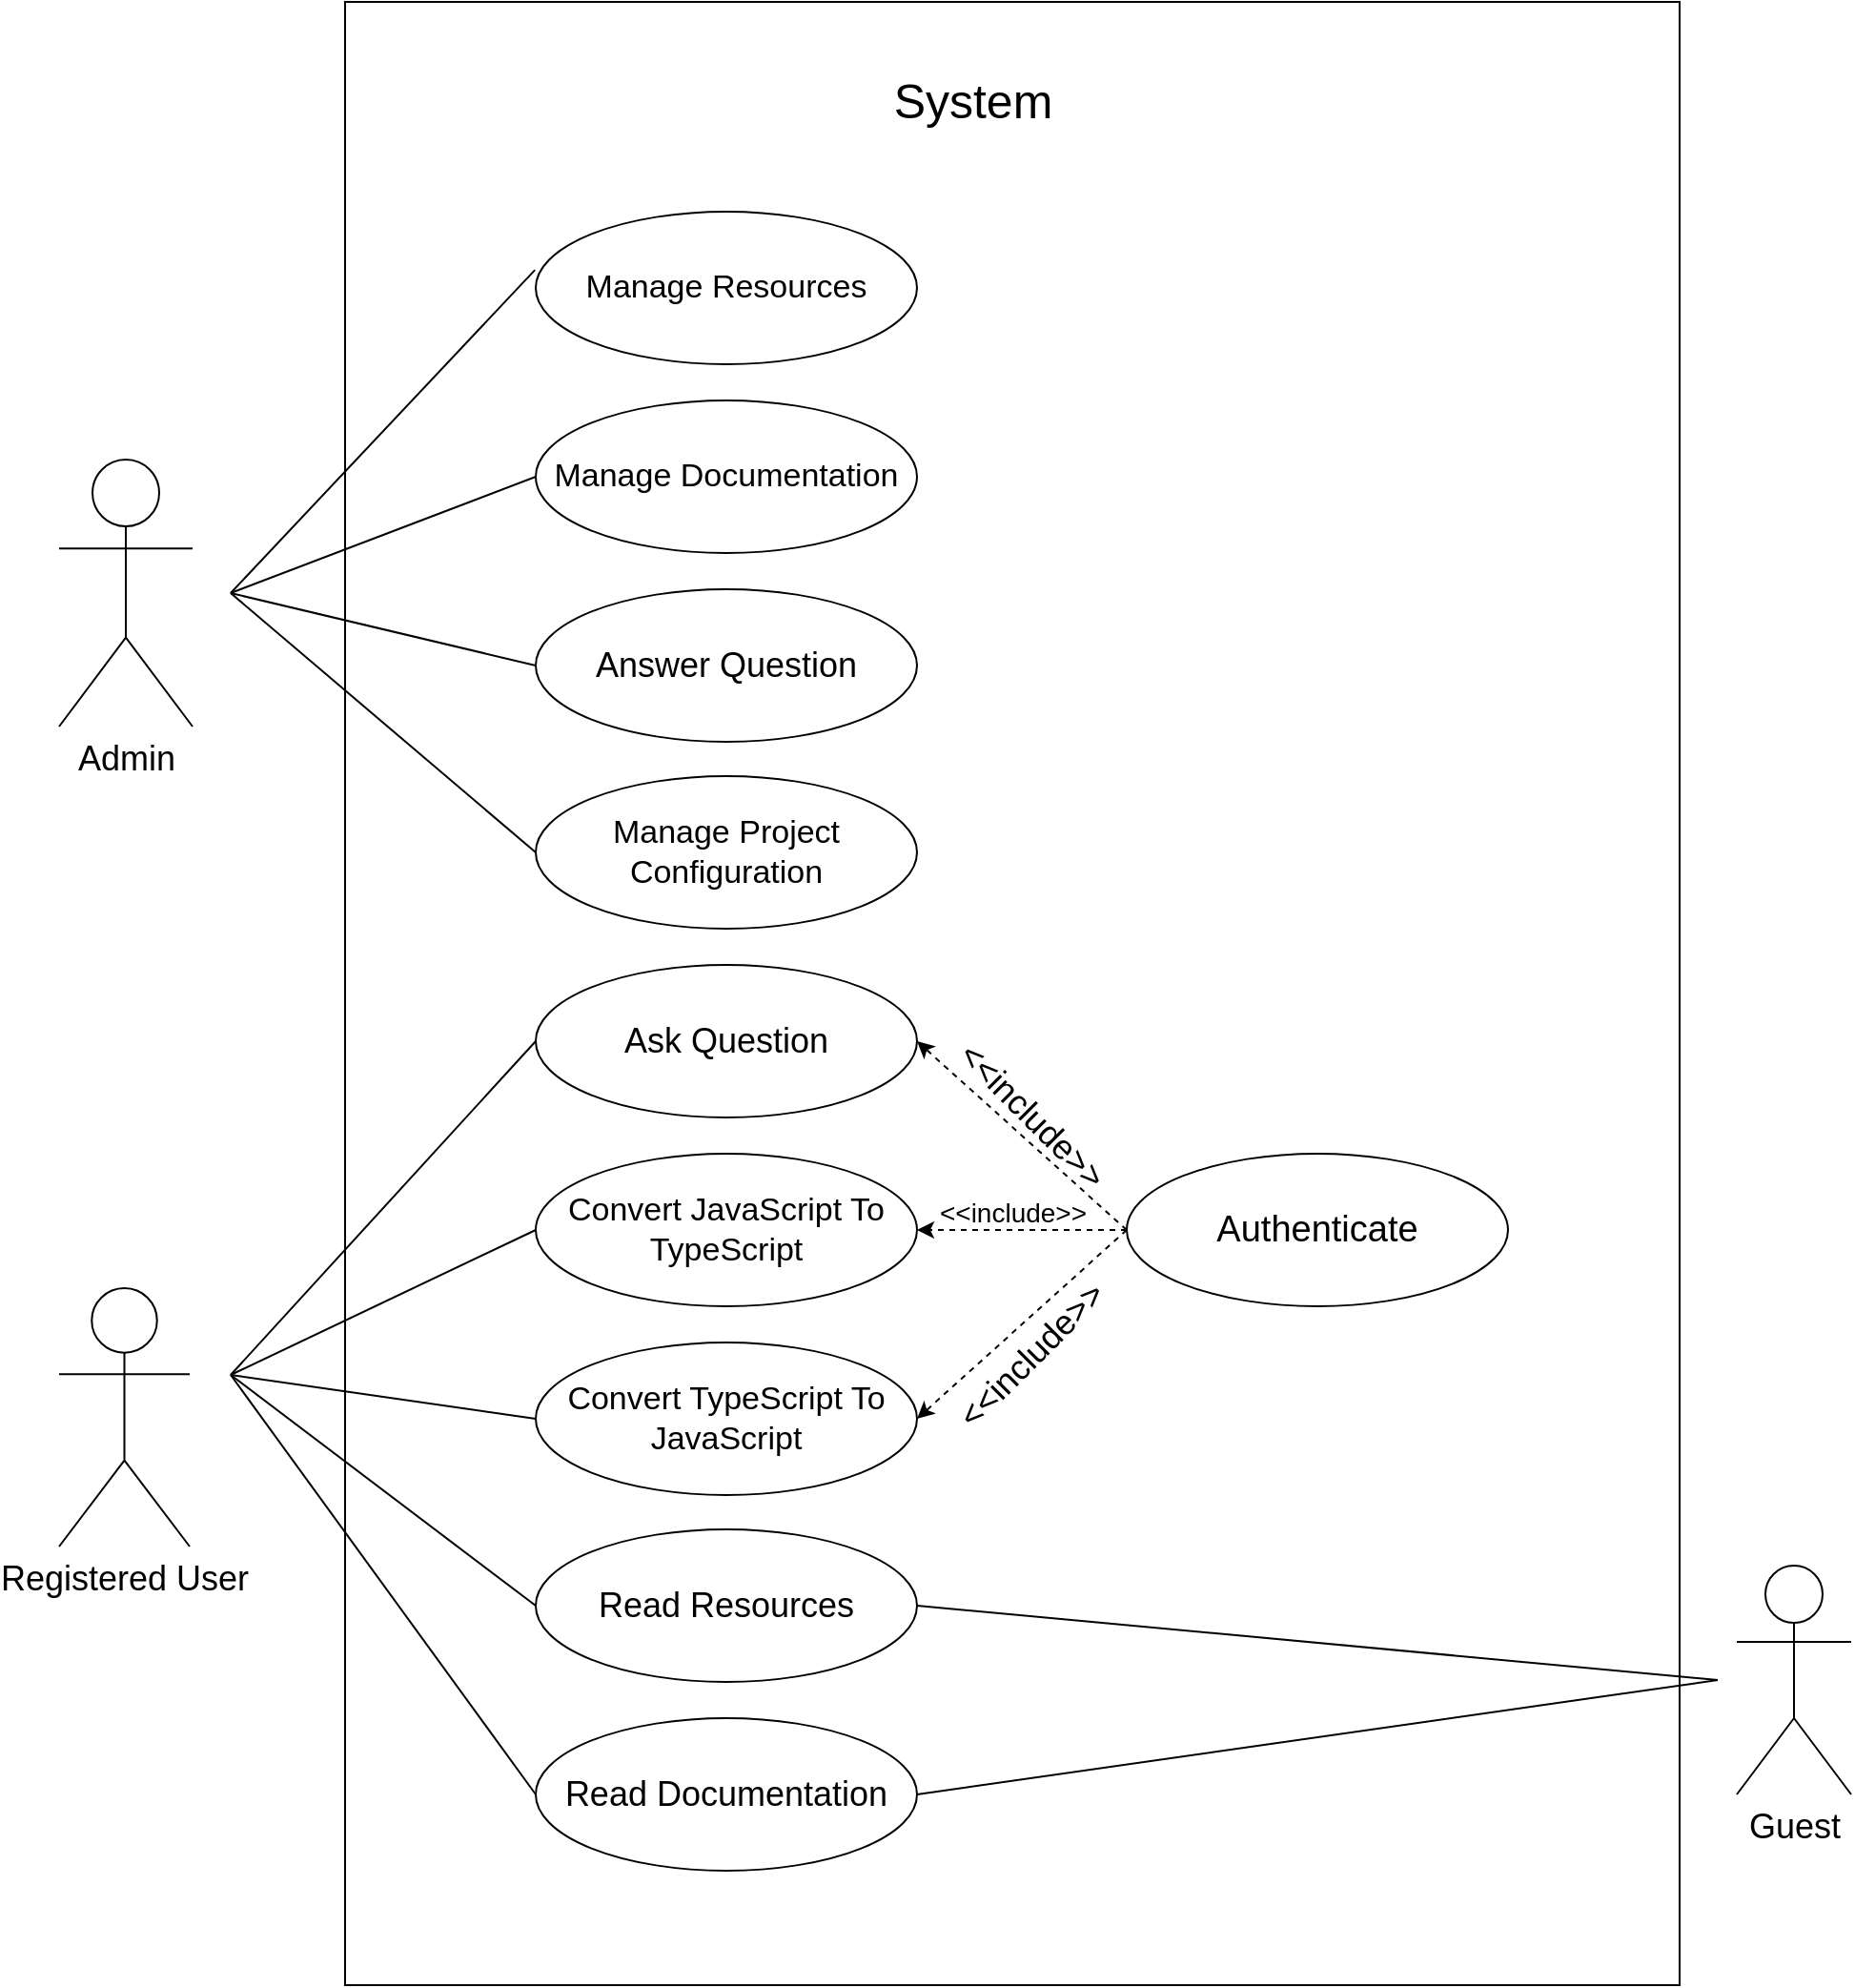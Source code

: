 <mxfile><diagram name="Page-1" id="vje5C6rldNT4FljvYrrZ"><mxGraphModel dx="512" dy="419" grid="1" gridSize="10" guides="1" tooltips="1" connect="1" arrows="1" fold="1" page="1" pageScale="1" pageWidth="1100" pageHeight="1100" math="0" shadow="0"><root><mxCell id="0"/><mxCell id="1" parent="0"/><mxCell id="16" value="" style="rounded=0;whiteSpace=wrap;html=1;" parent="1" vertex="1"><mxGeometry x="220" y="10" width="700" height="1040" as="geometry"/></mxCell><mxCell id="2" value="Manage Resources" style="ellipse;whiteSpace=wrap;html=1;fontSize=17;" parent="1" vertex="1"><mxGeometry x="320" y="120" width="200" height="80" as="geometry"/></mxCell><mxCell id="3" value="Manage Documentation" style="ellipse;whiteSpace=wrap;html=1;fontSize=17;" parent="1" vertex="1"><mxGeometry x="320" y="219" width="200" height="80" as="geometry"/></mxCell><mxCell id="4" value="Answer Question" style="ellipse;whiteSpace=wrap;html=1;fontSize=18;" parent="1" vertex="1"><mxGeometry x="320" y="318" width="200" height="80" as="geometry"/></mxCell><mxCell id="5" value="Manage Project Configuration" style="ellipse;whiteSpace=wrap;html=1;fontSize=17;" parent="1" vertex="1"><mxGeometry x="320" y="416" width="200" height="80" as="geometry"/></mxCell><mxCell id="6" value="Ask Question" style="ellipse;whiteSpace=wrap;html=1;fontSize=18;" parent="1" vertex="1"><mxGeometry x="320" y="515" width="200" height="80" as="geometry"/></mxCell><mxCell id="7" value="Convert JavaScript To TypeScript" style="ellipse;whiteSpace=wrap;html=1;fontSize=17;" parent="1" vertex="1"><mxGeometry x="320" y="614" width="200" height="80" as="geometry"/></mxCell><mxCell id="8" value="Convert TypeScript To JavaScript" style="ellipse;whiteSpace=wrap;html=1;fontSize=17;" parent="1" vertex="1"><mxGeometry x="320" y="713" width="200" height="80" as="geometry"/></mxCell><mxCell id="9" value="Read Resources" style="ellipse;whiteSpace=wrap;html=1;fontSize=18;" parent="1" vertex="1"><mxGeometry x="320" y="811" width="200" height="80" as="geometry"/></mxCell><mxCell id="10" value="Read Documentation" style="ellipse;whiteSpace=wrap;html=1;fontSize=18;" parent="1" vertex="1"><mxGeometry x="320" y="910" width="200" height="80" as="geometry"/></mxCell><mxCell id="12" value="&lt;font style=&quot;font-size: 19px;&quot;&gt;Authenticate&lt;/font&gt;" style="ellipse;whiteSpace=wrap;html=1;" parent="1" vertex="1"><mxGeometry x="630" y="614" width="200" height="80" as="geometry"/></mxCell><mxCell id="13" value="Admin" style="shape=umlActor;verticalLabelPosition=bottom;verticalAlign=top;html=1;outlineConnect=0;fontSize=18;" parent="1" vertex="1"><mxGeometry x="70" y="250" width="70" height="140" as="geometry"/></mxCell><mxCell id="14" value="Registered User" style="shape=umlActor;verticalLabelPosition=bottom;verticalAlign=top;html=1;outlineConnect=0;fontSize=18;" parent="1" vertex="1"><mxGeometry x="70" y="684.5" width="68.5" height="135.5" as="geometry"/></mxCell><mxCell id="15" value="Guest" style="shape=umlActor;verticalLabelPosition=bottom;verticalAlign=top;html=1;outlineConnect=0;fontSize=18;" parent="1" vertex="1"><mxGeometry x="950" y="830" width="60" height="120" as="geometry"/></mxCell><mxCell id="199" value="" style="endArrow=none;html=1;entryX=-0.002;entryY=0.382;entryDx=0;entryDy=0;entryPerimeter=0;" parent="1" target="2" edge="1"><mxGeometry width="50" height="50" relative="1" as="geometry"><mxPoint x="160" y="320" as="sourcePoint"/><mxPoint x="420" y="240" as="targetPoint"/></mxGeometry></mxCell><mxCell id="200" value="" style="endArrow=none;html=1;entryX=0;entryY=0.5;entryDx=0;entryDy=0;" parent="1" target="3" edge="1"><mxGeometry width="50" height="50" relative="1" as="geometry"><mxPoint x="160" y="320" as="sourcePoint"/><mxPoint x="329.6" y="160.56" as="targetPoint"/></mxGeometry></mxCell><mxCell id="201" value="" style="endArrow=none;html=1;entryX=0;entryY=0.5;entryDx=0;entryDy=0;" parent="1" target="4" edge="1"><mxGeometry width="50" height="50" relative="1" as="geometry"><mxPoint x="160" y="320" as="sourcePoint"/><mxPoint x="330.0" y="269.0" as="targetPoint"/></mxGeometry></mxCell><mxCell id="202" value="" style="endArrow=none;html=1;entryX=0;entryY=0.5;entryDx=0;entryDy=0;" parent="1" target="5" edge="1"><mxGeometry width="50" height="50" relative="1" as="geometry"><mxPoint x="160" y="320" as="sourcePoint"/><mxPoint x="330.0" y="368" as="targetPoint"/></mxGeometry></mxCell><mxCell id="203" value="" style="endArrow=none;html=1;entryX=0;entryY=0.5;entryDx=0;entryDy=0;" parent="1" target="6" edge="1"><mxGeometry width="50" height="50" relative="1" as="geometry"><mxPoint x="160" y="730" as="sourcePoint"/><mxPoint x="330.0" y="466" as="targetPoint"/></mxGeometry></mxCell><mxCell id="204" value="" style="endArrow=none;html=1;entryX=0;entryY=0.5;entryDx=0;entryDy=0;" parent="1" target="7" edge="1"><mxGeometry width="50" height="50" relative="1" as="geometry"><mxPoint x="160" y="730" as="sourcePoint"/><mxPoint x="330.0" y="565" as="targetPoint"/></mxGeometry></mxCell><mxCell id="205" value="" style="endArrow=none;html=1;entryX=0;entryY=0.5;entryDx=0;entryDy=0;" parent="1" target="8" edge="1"><mxGeometry width="50" height="50" relative="1" as="geometry"><mxPoint x="160" y="730" as="sourcePoint"/><mxPoint x="330.0" y="664" as="targetPoint"/></mxGeometry></mxCell><mxCell id="206" value="" style="endArrow=none;html=1;entryX=0;entryY=0.5;entryDx=0;entryDy=0;" parent="1" target="9" edge="1"><mxGeometry width="50" height="50" relative="1" as="geometry"><mxPoint x="160" y="730" as="sourcePoint"/><mxPoint x="330.0" y="763" as="targetPoint"/></mxGeometry></mxCell><mxCell id="207" value="" style="endArrow=none;html=1;entryX=0;entryY=0.5;entryDx=0;entryDy=0;" parent="1" target="10" edge="1"><mxGeometry width="50" height="50" relative="1" as="geometry"><mxPoint x="160" y="730" as="sourcePoint"/><mxPoint x="330.0" y="861.0" as="targetPoint"/></mxGeometry></mxCell><mxCell id="208" value="" style="endArrow=none;html=1;exitX=1;exitY=0.5;exitDx=0;exitDy=0;" parent="1" source="9" edge="1"><mxGeometry width="50" height="50" relative="1" as="geometry"><mxPoint x="310" y="620" as="sourcePoint"/><mxPoint x="940" y="890" as="targetPoint"/></mxGeometry></mxCell><mxCell id="209" value="" style="endArrow=none;html=1;exitX=1;exitY=0.5;exitDx=0;exitDy=0;" parent="1" source="10" edge="1"><mxGeometry width="50" height="50" relative="1" as="geometry"><mxPoint x="530" y="861" as="sourcePoint"/><mxPoint x="940.0" y="890" as="targetPoint"/></mxGeometry></mxCell><mxCell id="211" value="" style="endArrow=classic;html=1;entryX=1;entryY=0.5;entryDx=0;entryDy=0;exitX=0;exitY=0.5;exitDx=0;exitDy=0;dashed=1;" parent="1" source="12" target="6" edge="1"><mxGeometry width="50" height="50" relative="1" as="geometry"><mxPoint x="540" y="680" as="sourcePoint"/><mxPoint x="590" y="630" as="targetPoint"/></mxGeometry></mxCell><mxCell id="212" value="" style="endArrow=classic;html=1;entryX=1;entryY=0.5;entryDx=0;entryDy=0;dashed=1;" parent="1" target="7" edge="1"><mxGeometry width="50" height="50" relative="1" as="geometry"><mxPoint x="630" y="654" as="sourcePoint"/><mxPoint x="530.0" y="565" as="targetPoint"/></mxGeometry></mxCell><mxCell id="213" value="" style="endArrow=classic;html=1;entryX=1;entryY=0.5;entryDx=0;entryDy=0;exitX=0;exitY=0.5;exitDx=0;exitDy=0;dashed=1;" parent="1" source="12" target="8" edge="1"><mxGeometry width="50" height="50" relative="1" as="geometry"><mxPoint x="620" y="650" as="sourcePoint"/><mxPoint x="530.0" y="664" as="targetPoint"/></mxGeometry></mxCell><mxCell id="214" value="System" style="text;strokeColor=none;align=center;fillColor=none;html=1;verticalAlign=middle;whiteSpace=wrap;rounded=0;fontSize=25;" parent="1" vertex="1"><mxGeometry x="468" y="30" width="163.33" height="61.25" as="geometry"/></mxCell><mxCell id="215" value="&amp;lt;&amp;lt;include&amp;gt;&amp;gt;" style="text;html=1;align=center;verticalAlign=middle;resizable=0;points=[];autosize=1;strokeColor=none;fillColor=none;fontSize=18;rotation=45;" parent="1" vertex="1"><mxGeometry x="520" y="574" width="120" height="40" as="geometry"/></mxCell><mxCell id="217" value="&amp;lt;&amp;lt;include&amp;gt;&amp;gt;" style="text;html=1;align=center;verticalAlign=middle;resizable=0;points=[];autosize=1;strokeColor=none;fillColor=none;fontSize=18;rotation=-45;" parent="1" vertex="1"><mxGeometry x="520" y="700" width="120" height="40" as="geometry"/></mxCell><mxCell id="218" value="&amp;lt;&amp;lt;include&amp;gt;&amp;gt;" style="text;html=1;align=center;verticalAlign=middle;resizable=0;points=[];autosize=1;strokeColor=none;fillColor=none;fontSize=14;rotation=0;" parent="1" vertex="1"><mxGeometry x="520" y="630" width="100" height="30" as="geometry"/></mxCell></root></mxGraphModel></diagram></mxfile>